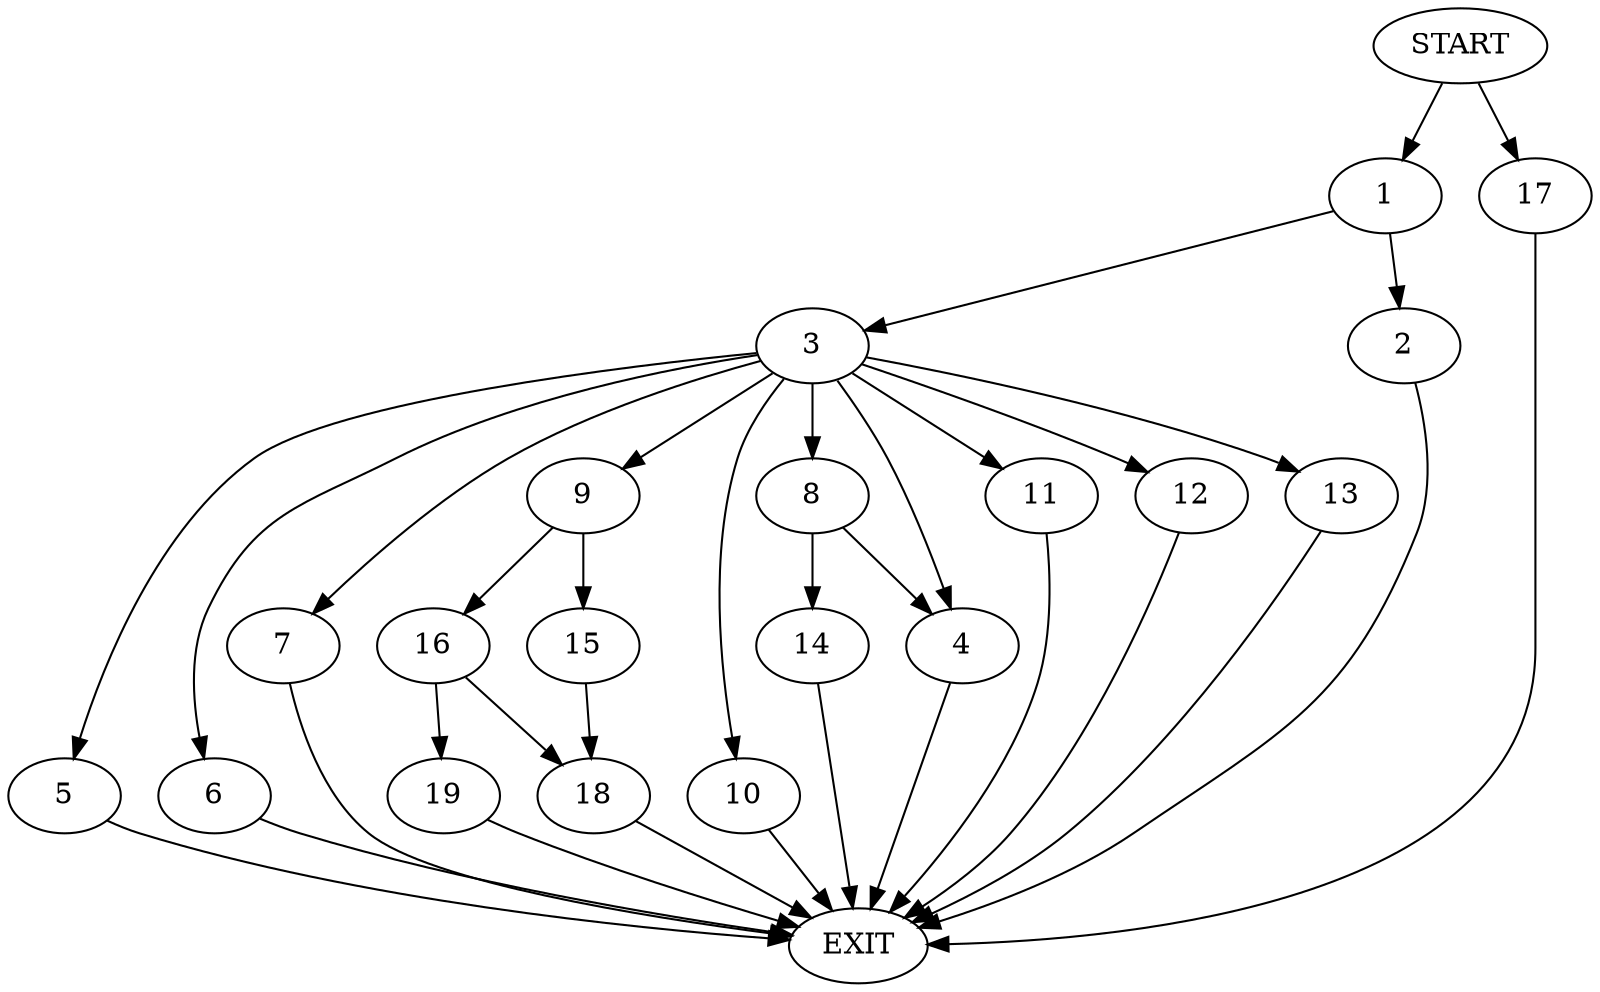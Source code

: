 digraph {
0 [label="START"]
20 [label="EXIT"]
0 -> 1
1 -> 2
1 -> 3
3 -> 4
3 -> 5
3 -> 6
3 -> 7
3 -> 8
3 -> 9
3 -> 10
3 -> 11
3 -> 12
3 -> 13
2 -> 20
8 -> 14
8 -> 4
6 -> 20
7 -> 20
9 -> 15
9 -> 16
11 -> 20
10 -> 20
12 -> 20
13 -> 20
5 -> 20
4 -> 20
0 -> 17
17 -> 20
15 -> 18
16 -> 19
16 -> 18
18 -> 20
19 -> 20
14 -> 20
}
